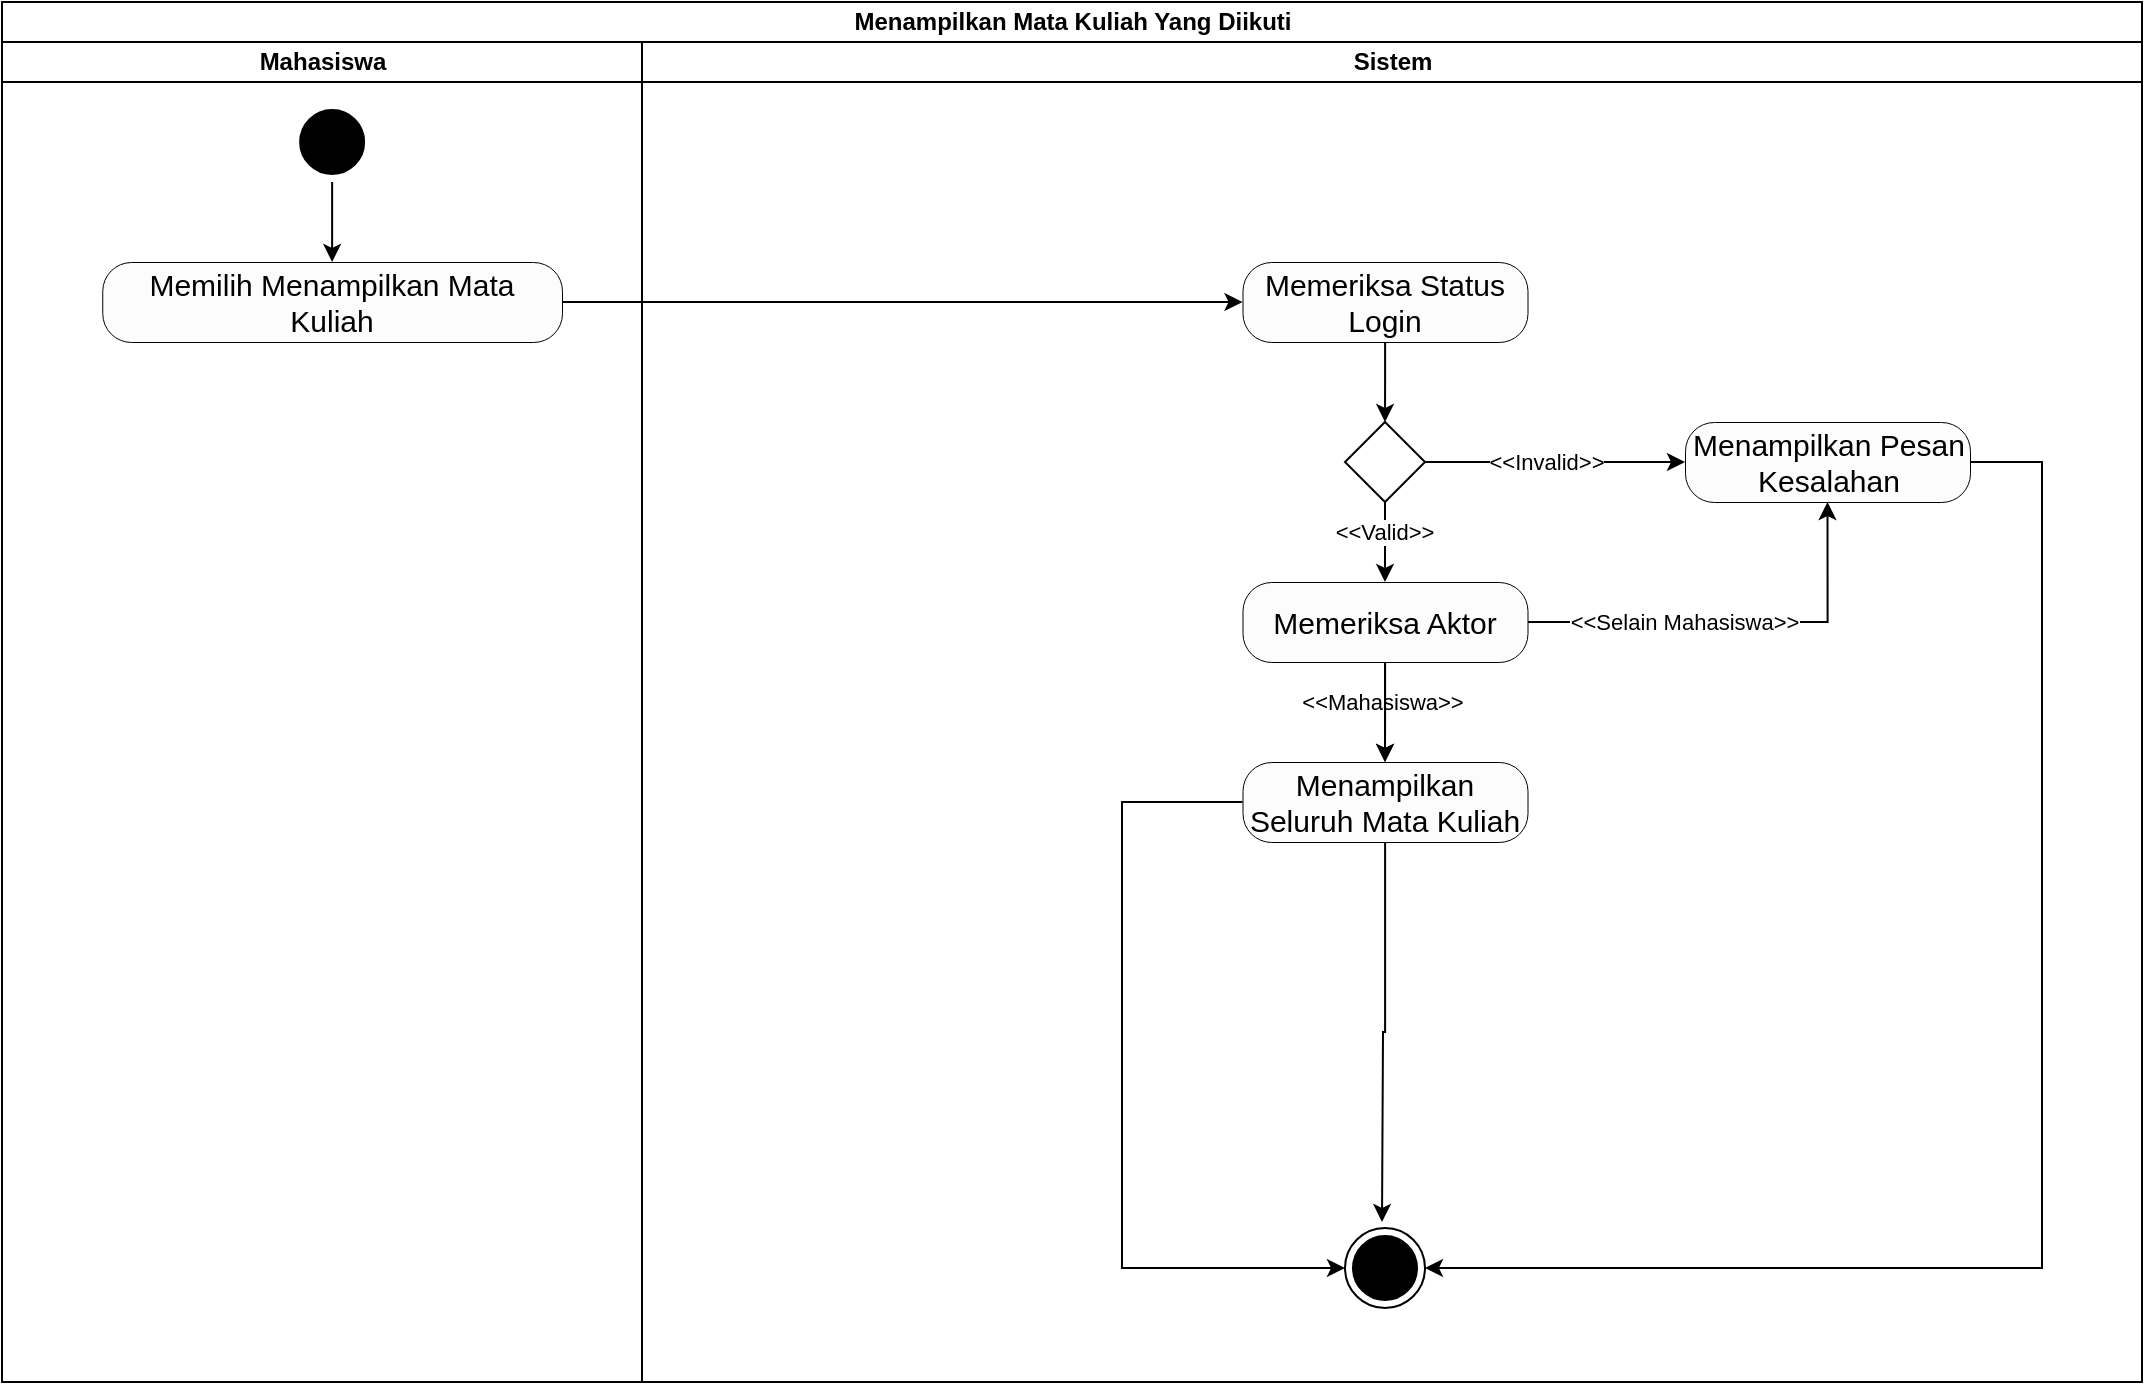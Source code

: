 <mxfile version="23.1.1" type="github">
  <diagram name="Menampilkan Mata Kuliah Yang Diikuti" id="l2bAV9cviW5ru_C0OjEQ">
    <mxGraphModel dx="96" dy="1671" grid="1" gridSize="10" guides="1" tooltips="1" connect="1" arrows="1" fold="1" page="1" pageScale="1" pageWidth="850" pageHeight="1100" math="0" shadow="0">
      <root>
        <mxCell id="0" />
        <mxCell id="1" parent="0" />
        <mxCell id="4jxpf9EpNtgSwHkPbujl-1" value="Menampilkan Mata Kuliah Yang Diikuti" style="swimlane;childLayout=stackLayout;resizeParent=1;resizeParentMax=0;startSize=20;html=1;" vertex="1" parent="1">
          <mxGeometry x="1110" y="-120" width="1070" height="690" as="geometry" />
        </mxCell>
        <mxCell id="4jxpf9EpNtgSwHkPbujl-2" value="Mahasiswa" style="swimlane;startSize=20;html=1;" vertex="1" parent="4jxpf9EpNtgSwHkPbujl-1">
          <mxGeometry y="20" width="320" height="670" as="geometry" />
        </mxCell>
        <mxCell id="4jxpf9EpNtgSwHkPbujl-3" style="edgeStyle=orthogonalEdgeStyle;rounded=0;orthogonalLoop=1;jettySize=auto;html=1;entryX=0.5;entryY=0;entryDx=0;entryDy=0;" edge="1" parent="4jxpf9EpNtgSwHkPbujl-2" source="4jxpf9EpNtgSwHkPbujl-4" target="4jxpf9EpNtgSwHkPbujl-5">
          <mxGeometry relative="1" as="geometry" />
        </mxCell>
        <mxCell id="4jxpf9EpNtgSwHkPbujl-4" value="" style="ellipse;html=1;shape=startState;fillColor=#000000;strokeColor=#000000;" vertex="1" parent="4jxpf9EpNtgSwHkPbujl-2">
          <mxGeometry x="145.07" y="30" width="40" height="40" as="geometry" />
        </mxCell>
        <mxCell id="4jxpf9EpNtgSwHkPbujl-5" value="Memilih Menampilkan Mata Kuliah" style="rounded=1;whiteSpace=wrap;html=1;fillColor=#FCFCFC;arcSize=36;strokeWidth=0.5;fontSize=15;" vertex="1" parent="4jxpf9EpNtgSwHkPbujl-2">
          <mxGeometry x="50.13" y="110" width="229.87" height="40" as="geometry" />
        </mxCell>
        <mxCell id="4jxpf9EpNtgSwHkPbujl-6" style="edgeStyle=orthogonalEdgeStyle;rounded=0;orthogonalLoop=1;jettySize=auto;html=1;entryX=0;entryY=0.5;entryDx=0;entryDy=0;exitX=1;exitY=0.5;exitDx=0;exitDy=0;" edge="1" parent="4jxpf9EpNtgSwHkPbujl-1" source="4jxpf9EpNtgSwHkPbujl-5" target="4jxpf9EpNtgSwHkPbujl-9">
          <mxGeometry relative="1" as="geometry">
            <mxPoint x="324.0" y="150.0" as="sourcePoint" />
          </mxGeometry>
        </mxCell>
        <mxCell id="4jxpf9EpNtgSwHkPbujl-7" value="Sistem" style="swimlane;startSize=20;html=1;" vertex="1" parent="4jxpf9EpNtgSwHkPbujl-1">
          <mxGeometry x="320" y="20" width="750" height="670" as="geometry" />
        </mxCell>
        <mxCell id="4jxpf9EpNtgSwHkPbujl-8" style="edgeStyle=orthogonalEdgeStyle;rounded=0;orthogonalLoop=1;jettySize=auto;html=1;entryX=0.5;entryY=0;entryDx=0;entryDy=0;" edge="1" parent="4jxpf9EpNtgSwHkPbujl-7" source="4jxpf9EpNtgSwHkPbujl-9" target="4jxpf9EpNtgSwHkPbujl-14">
          <mxGeometry relative="1" as="geometry" />
        </mxCell>
        <mxCell id="4jxpf9EpNtgSwHkPbujl-9" value="Memeriksa Status Login" style="rounded=1;whiteSpace=wrap;html=1;fillColor=#FCFCFC;arcSize=36;strokeWidth=0.5;fontSize=15;" vertex="1" parent="4jxpf9EpNtgSwHkPbujl-7">
          <mxGeometry x="300.25" y="110" width="142.5" height="40" as="geometry" />
        </mxCell>
        <mxCell id="4jxpf9EpNtgSwHkPbujl-10" style="edgeStyle=orthogonalEdgeStyle;rounded=0;orthogonalLoop=1;jettySize=auto;html=1;entryX=0;entryY=0.5;entryDx=0;entryDy=0;" edge="1" parent="4jxpf9EpNtgSwHkPbujl-7" source="4jxpf9EpNtgSwHkPbujl-14" target="4jxpf9EpNtgSwHkPbujl-21">
          <mxGeometry relative="1" as="geometry" />
        </mxCell>
        <mxCell id="4jxpf9EpNtgSwHkPbujl-11" value="&amp;lt;&amp;lt;Invalid&amp;gt;&amp;gt;" style="edgeLabel;html=1;align=center;verticalAlign=middle;resizable=0;points=[];" connectable="0" vertex="1" parent="4jxpf9EpNtgSwHkPbujl-10">
          <mxGeometry x="-0.381" y="2" relative="1" as="geometry">
            <mxPoint x="20" y="2" as="offset" />
          </mxGeometry>
        </mxCell>
        <mxCell id="4jxpf9EpNtgSwHkPbujl-12" value="&amp;lt;&amp;lt;Mahasiswa&amp;gt;&amp;gt;" style="edgeStyle=orthogonalEdgeStyle;rounded=0;orthogonalLoop=1;jettySize=auto;html=1;entryX=0.5;entryY=0;entryDx=0;entryDy=0;" edge="1" parent="4jxpf9EpNtgSwHkPbujl-7" source="4jxpf9EpNtgSwHkPbujl-14" target="4jxpf9EpNtgSwHkPbujl-19">
          <mxGeometry x="1" y="-60" relative="1" as="geometry">
            <Array as="points">
              <mxPoint x="371.5" y="240" />
              <mxPoint x="371.5" y="240" />
            </Array>
            <mxPoint x="58" y="60" as="offset" />
          </mxGeometry>
        </mxCell>
        <mxCell id="4jxpf9EpNtgSwHkPbujl-13" value="&amp;lt;&amp;lt;Valid&amp;gt;&amp;gt;" style="edgeLabel;html=1;align=center;verticalAlign=middle;resizable=0;points=[];" connectable="0" vertex="1" parent="4jxpf9EpNtgSwHkPbujl-12">
          <mxGeometry x="-0.264" y="-1" relative="1" as="geometry">
            <mxPoint as="offset" />
          </mxGeometry>
        </mxCell>
        <mxCell id="4jxpf9EpNtgSwHkPbujl-14" value="" style="rhombus;" vertex="1" parent="4jxpf9EpNtgSwHkPbujl-7">
          <mxGeometry x="351.5" y="190" width="40" height="40" as="geometry" />
        </mxCell>
        <mxCell id="4jxpf9EpNtgSwHkPbujl-15" style="edgeStyle=orthogonalEdgeStyle;rounded=0;orthogonalLoop=1;jettySize=auto;html=1;entryX=0.5;entryY=0;entryDx=0;entryDy=0;" edge="1" parent="4jxpf9EpNtgSwHkPbujl-7" source="4jxpf9EpNtgSwHkPbujl-19" target="4jxpf9EpNtgSwHkPbujl-24">
          <mxGeometry relative="1" as="geometry" />
        </mxCell>
        <mxCell id="4jxpf9EpNtgSwHkPbujl-16" style="edgeStyle=orthogonalEdgeStyle;rounded=0;orthogonalLoop=1;jettySize=auto;html=1;entryX=0.5;entryY=1;entryDx=0;entryDy=0;" edge="1" parent="4jxpf9EpNtgSwHkPbujl-7" source="4jxpf9EpNtgSwHkPbujl-19" target="4jxpf9EpNtgSwHkPbujl-21">
          <mxGeometry relative="1" as="geometry" />
        </mxCell>
        <mxCell id="4jxpf9EpNtgSwHkPbujl-17" value="&amp;lt;&amp;lt;Selain Mahasiswa&amp;gt;&amp;gt;" style="edgeLabel;html=1;align=center;verticalAlign=middle;resizable=0;points=[];" connectable="0" vertex="1" parent="4jxpf9EpNtgSwHkPbujl-16">
          <mxGeometry x="-0.595" relative="1" as="geometry">
            <mxPoint x="35" as="offset" />
          </mxGeometry>
        </mxCell>
        <mxCell id="4jxpf9EpNtgSwHkPbujl-18" value="" style="edgeStyle=orthogonalEdgeStyle;rounded=0;orthogonalLoop=1;jettySize=auto;html=1;" edge="1" parent="4jxpf9EpNtgSwHkPbujl-7" source="4jxpf9EpNtgSwHkPbujl-19" target="4jxpf9EpNtgSwHkPbujl-24">
          <mxGeometry relative="1" as="geometry" />
        </mxCell>
        <mxCell id="4jxpf9EpNtgSwHkPbujl-19" value="Memeriksa Aktor" style="rounded=1;whiteSpace=wrap;html=1;fillColor=#FCFCFC;arcSize=36;strokeWidth=0.5;fontSize=15;" vertex="1" parent="4jxpf9EpNtgSwHkPbujl-7">
          <mxGeometry x="300.25" y="270" width="142.5" height="40" as="geometry" />
        </mxCell>
        <mxCell id="4jxpf9EpNtgSwHkPbujl-20" style="edgeStyle=orthogonalEdgeStyle;rounded=0;orthogonalLoop=1;jettySize=auto;html=1;entryX=1;entryY=0.5;entryDx=0;entryDy=0;" edge="1" parent="4jxpf9EpNtgSwHkPbujl-7" source="4jxpf9EpNtgSwHkPbujl-21" target="4jxpf9EpNtgSwHkPbujl-25">
          <mxGeometry relative="1" as="geometry">
            <Array as="points">
              <mxPoint x="700" y="210" />
              <mxPoint x="700" y="613" />
            </Array>
          </mxGeometry>
        </mxCell>
        <mxCell id="4jxpf9EpNtgSwHkPbujl-21" value="Menampilkan Pesan Kesalahan" style="rounded=1;whiteSpace=wrap;html=1;fillColor=#FCFCFC;arcSize=36;strokeWidth=0.5;fontSize=15;" vertex="1" parent="4jxpf9EpNtgSwHkPbujl-7">
          <mxGeometry x="521.5" y="190" width="142.5" height="40" as="geometry" />
        </mxCell>
        <mxCell id="4jxpf9EpNtgSwHkPbujl-22" style="edgeStyle=orthogonalEdgeStyle;rounded=0;orthogonalLoop=1;jettySize=auto;html=1;entryX=0;entryY=0.5;entryDx=0;entryDy=0;" edge="1" parent="4jxpf9EpNtgSwHkPbujl-7" source="4jxpf9EpNtgSwHkPbujl-24" target="4jxpf9EpNtgSwHkPbujl-25">
          <mxGeometry relative="1" as="geometry">
            <Array as="points">
              <mxPoint x="240" y="380" />
              <mxPoint x="240" y="613" />
            </Array>
          </mxGeometry>
        </mxCell>
        <mxCell id="4jxpf9EpNtgSwHkPbujl-23" style="edgeStyle=orthogonalEdgeStyle;rounded=0;orthogonalLoop=1;jettySize=auto;html=1;" edge="1" parent="4jxpf9EpNtgSwHkPbujl-7" source="4jxpf9EpNtgSwHkPbujl-24">
          <mxGeometry relative="1" as="geometry">
            <mxPoint x="370" y="590" as="targetPoint" />
          </mxGeometry>
        </mxCell>
        <mxCell id="4jxpf9EpNtgSwHkPbujl-24" value="Menampilkan Seluruh Mata Kuliah" style="rounded=1;whiteSpace=wrap;html=1;fillColor=#FCFCFC;arcSize=36;strokeWidth=0.5;fontSize=15;" vertex="1" parent="4jxpf9EpNtgSwHkPbujl-7">
          <mxGeometry x="300.25" y="360" width="142.5" height="40" as="geometry" />
        </mxCell>
        <mxCell id="4jxpf9EpNtgSwHkPbujl-25" value="" style="ellipse;html=1;shape=endState;fillColor=#000000;strokeColor=#000000;" vertex="1" parent="4jxpf9EpNtgSwHkPbujl-7">
          <mxGeometry x="351.5" y="593" width="40" height="40" as="geometry" />
        </mxCell>
      </root>
    </mxGraphModel>
  </diagram>
</mxfile>
